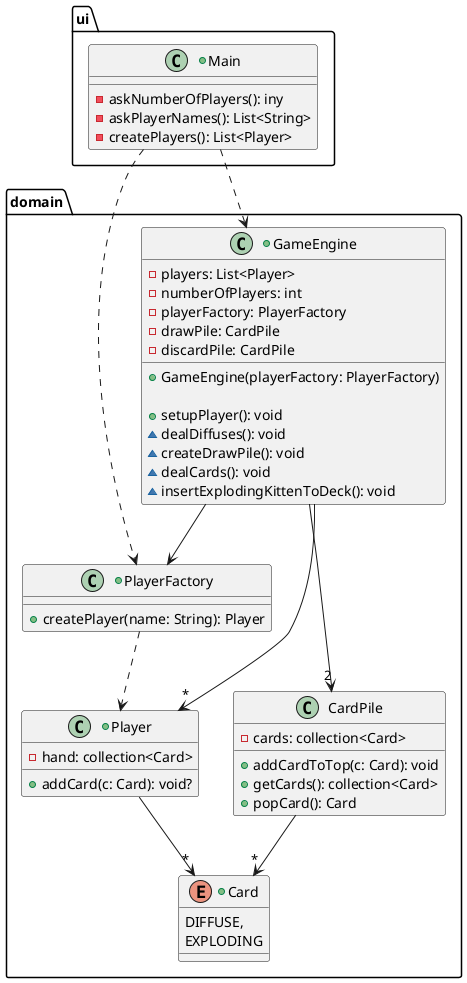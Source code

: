 @startuml
package ui{

    +class Main{

        -askNumberOfPlayers(): iny
        -askPlayerNames(): List<String>
        -createPlayers(): List<Player>
    }

}

package domain{
    +class PlayerFactory{
        +createPlayer(name: String): Player
    }
    +class GameEngine{
        -players: List<Player>
        -numberOfPlayers: int
        -playerFactory: PlayerFactory
        -drawPile: CardPile
        -discardPile: CardPile

        +GameEngine(playerFactory: PlayerFactory)

        +setupPlayer(): void
        ~dealDiffuses(): void
        ~createDrawPile(): void
        ~dealCards(): void
        ~insertExplodingKittenToDeck(): void

    }

    +class Player{
        -hand: collection<Card>

        +addCard(c: Card): void?
    }

    +Enum Card{
        DIFFUSE,
        EXPLODING
    }

     class CardPile{
        -cards: collection<Card>

        +addCardToTop(c: Card): void
        +getCards(): collection<Card>
        +popCard(): Card

    }
}

CardPile -->"*" Card
Player -->"*" Card
PlayerFactory ..> Player
GameEngine --> PlayerFactory
GameEngine -->"*" Player
GameEngine --> "2" CardPile

Main ..> PlayerFactory
Main ..> GameEngine

@enduml
